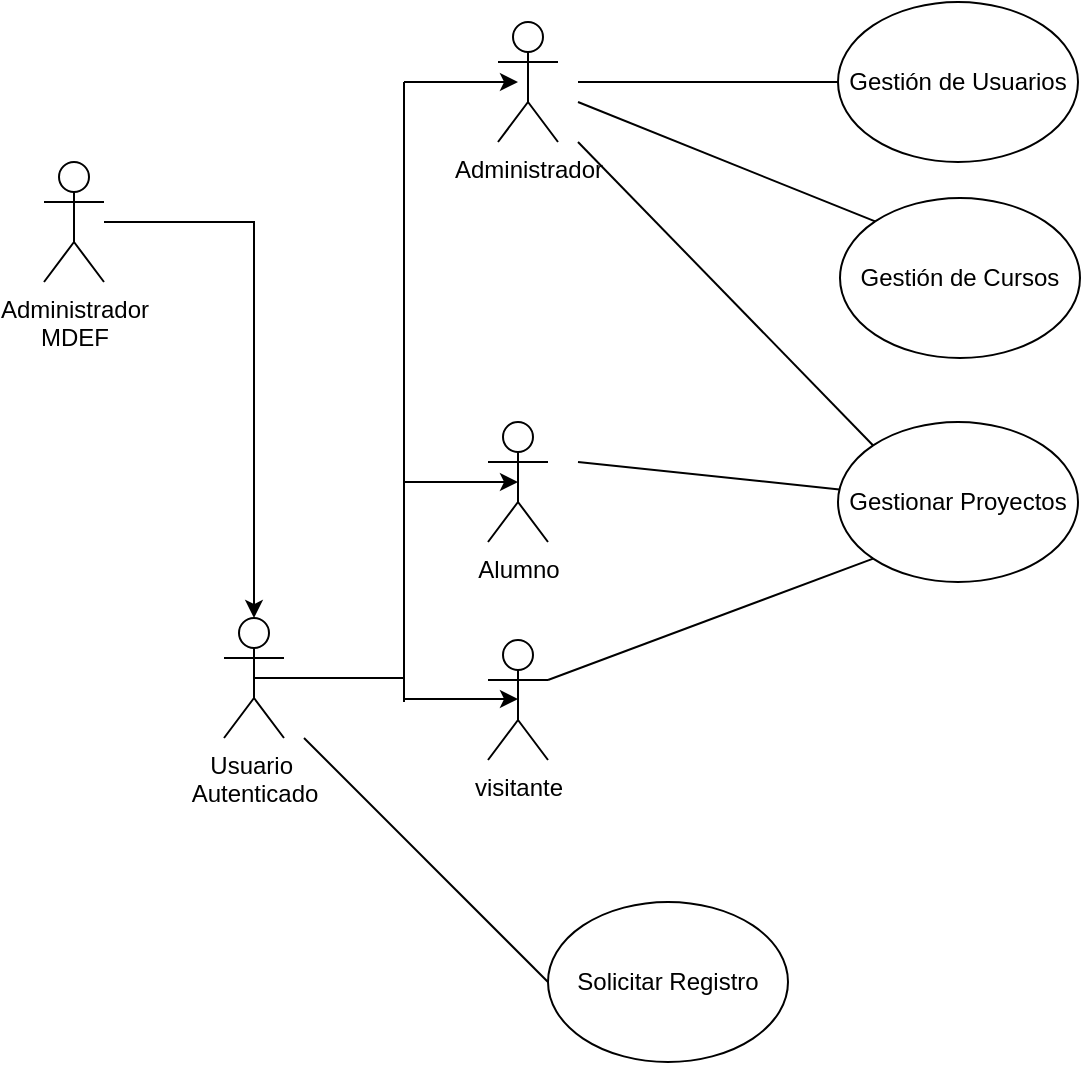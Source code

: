<mxfile version="10.6.7" type="device"><diagram id="VH7tw7eZM0U5R--cX4jj" name="Page-1"><mxGraphModel dx="871" dy="483" grid="1" gridSize="10" guides="1" tooltips="1" connect="1" arrows="1" fold="1" page="1" pageScale="1" pageWidth="1169" pageHeight="827" math="0" shadow="0"><root><mxCell id="0"/><mxCell id="1" parent="0"/><mxCell id="xeOvqod4qZh_nIDEEr03-1" value="Administrador" style="shape=umlActor;verticalLabelPosition=bottom;labelBackgroundColor=#ffffff;verticalAlign=top;html=1;outlineConnect=0;" parent="1" vertex="1"><mxGeometry x="277" y="150" width="30" height="60" as="geometry"/></mxCell><mxCell id="xeOvqod4qZh_nIDEEr03-2" value="Alumno" style="shape=umlActor;verticalLabelPosition=bottom;labelBackgroundColor=#ffffff;verticalAlign=top;html=1;outlineConnect=0;" parent="1" vertex="1"><mxGeometry x="272" y="350" width="30" height="60" as="geometry"/></mxCell><mxCell id="xeOvqod4qZh_nIDEEr03-3" value="visitante" style="shape=umlActor;verticalLabelPosition=bottom;labelBackgroundColor=#ffffff;verticalAlign=top;html=1;outlineConnect=0;" parent="1" vertex="1"><mxGeometry x="272" y="459" width="30" height="60" as="geometry"/></mxCell><mxCell id="xeOvqod4qZh_nIDEEr03-5" value="" style="endArrow=none;html=1;exitX=0;exitY=0;exitDx=0;exitDy=0;" parent="1" source="xeOvqod4qZh_nIDEEr03-11" edge="1"><mxGeometry width="50" height="50" relative="1" as="geometry"><mxPoint x="187" y="540" as="sourcePoint"/><mxPoint x="317" y="190" as="targetPoint"/></mxGeometry></mxCell><mxCell id="xeOvqod4qZh_nIDEEr03-7" value="Gestión de Usuarios" style="ellipse;whiteSpace=wrap;html=1;" parent="1" vertex="1"><mxGeometry x="447" y="140" width="120" height="80" as="geometry"/></mxCell><mxCell id="xeOvqod4qZh_nIDEEr03-10" value="" style="endArrow=none;html=1;entryX=0;entryY=0.5;entryDx=0;entryDy=0;" parent="1" target="xeOvqod4qZh_nIDEEr03-7" edge="1"><mxGeometry width="50" height="50" relative="1" as="geometry"><mxPoint x="317" y="180" as="sourcePoint"/><mxPoint x="397" y="140" as="targetPoint"/></mxGeometry></mxCell><mxCell id="xeOvqod4qZh_nIDEEr03-11" value="Gestión de Cursos" style="ellipse;whiteSpace=wrap;html=1;" parent="1" vertex="1"><mxGeometry x="448" y="238" width="120" height="80" as="geometry"/></mxCell><mxCell id="xeOvqod4qZh_nIDEEr03-13" value="Solicitar Registro" style="ellipse;whiteSpace=wrap;html=1;" parent="1" vertex="1"><mxGeometry x="302" y="590" width="120" height="80" as="geometry"/></mxCell><mxCell id="xeOvqod4qZh_nIDEEr03-14" value="Gestionar Proyectos" style="ellipse;whiteSpace=wrap;html=1;" parent="1" vertex="1"><mxGeometry x="447" y="350" width="120" height="80" as="geometry"/></mxCell><mxCell id="xeOvqod4qZh_nIDEEr03-20" value="" style="endArrow=none;html=1;" parent="1" target="xeOvqod4qZh_nIDEEr03-14" edge="1"><mxGeometry width="50" height="50" relative="1" as="geometry"><mxPoint x="317" y="370" as="sourcePoint"/><mxPoint x="447" y="500" as="targetPoint"/></mxGeometry></mxCell><mxCell id="xeOvqod4qZh_nIDEEr03-22" value="" style="endArrow=none;html=1;entryX=0;entryY=1;entryDx=0;entryDy=0;exitX=1;exitY=0.333;exitDx=0;exitDy=0;exitPerimeter=0;" parent="1" target="xeOvqod4qZh_nIDEEr03-14" edge="1" source="xeOvqod4qZh_nIDEEr03-3"><mxGeometry width="50" height="50" relative="1" as="geometry"><mxPoint x="317" y="510" as="sourcePoint"/><mxPoint x="465" y="433" as="targetPoint"/></mxGeometry></mxCell><mxCell id="xeOvqod4qZh_nIDEEr03-23" value="" style="endArrow=none;html=1;exitX=0;exitY=0;exitDx=0;exitDy=0;" parent="1" source="xeOvqod4qZh_nIDEEr03-14" edge="1"><mxGeometry width="50" height="50" relative="1" as="geometry"><mxPoint x="477" y="550" as="sourcePoint"/><mxPoint x="317" y="210" as="targetPoint"/></mxGeometry></mxCell><mxCell id="GMHNbt48StL3dZvAdn8l-2" value="" style="edgeStyle=orthogonalEdgeStyle;rounded=0;orthogonalLoop=1;jettySize=auto;html=1;" edge="1" parent="1" source="QgoQcXGqRUN8yDwn-3ZM-1" target="GMHNbt48StL3dZvAdn8l-1"><mxGeometry relative="1" as="geometry"/></mxCell><mxCell id="QgoQcXGqRUN8yDwn-3ZM-1" value="&lt;div&gt;Administrador &lt;br&gt;&lt;/div&gt;&lt;div&gt;MDEF&lt;/div&gt;" style="shape=umlActor;verticalLabelPosition=bottom;labelBackgroundColor=#ffffff;verticalAlign=top;html=1;outlineConnect=0;" parent="1" vertex="1"><mxGeometry x="50" y="220" width="30" height="60" as="geometry"/></mxCell><mxCell id="GMHNbt48StL3dZvAdn8l-1" value="&lt;div&gt;Usuario&amp;nbsp;&lt;/div&gt;&lt;div&gt;Autenticado&lt;/div&gt;" style="shape=umlActor;verticalLabelPosition=bottom;labelBackgroundColor=#ffffff;verticalAlign=top;html=1;outlineConnect=0;" vertex="1" parent="1"><mxGeometry x="140" y="448" width="30" height="60" as="geometry"/></mxCell><mxCell id="GMHNbt48StL3dZvAdn8l-5" value="" style="endArrow=none;html=1;exitX=0;exitY=0.5;exitDx=0;exitDy=0;" edge="1" parent="1" source="xeOvqod4qZh_nIDEEr03-13"><mxGeometry width="50" height="50" relative="1" as="geometry"><mxPoint x="229" y="508" as="sourcePoint"/><mxPoint x="180" y="508" as="targetPoint"/></mxGeometry></mxCell><mxCell id="GMHNbt48StL3dZvAdn8l-6" value="" style="endArrow=none;html=1;" edge="1" parent="1"><mxGeometry width="50" height="50" relative="1" as="geometry"><mxPoint x="230" y="490" as="sourcePoint"/><mxPoint x="230" y="180" as="targetPoint"/></mxGeometry></mxCell><mxCell id="GMHNbt48StL3dZvAdn8l-8" value="" style="endArrow=none;html=1;entryX=0.5;entryY=0.5;entryDx=0;entryDy=0;entryPerimeter=0;" edge="1" parent="1" target="GMHNbt48StL3dZvAdn8l-1"><mxGeometry width="50" height="50" relative="1" as="geometry"><mxPoint x="230" y="478" as="sourcePoint"/><mxPoint x="80" y="690" as="targetPoint"/></mxGeometry></mxCell><mxCell id="GMHNbt48StL3dZvAdn8l-9" value="" style="endArrow=classic;html=1;entryX=0.5;entryY=0.5;entryDx=0;entryDy=0;entryPerimeter=0;" edge="1" parent="1" target="xeOvqod4qZh_nIDEEr03-2"><mxGeometry width="50" height="50" relative="1" as="geometry"><mxPoint x="230" y="380" as="sourcePoint"/><mxPoint x="80" y="690" as="targetPoint"/></mxGeometry></mxCell><mxCell id="GMHNbt48StL3dZvAdn8l-10" value="" style="endArrow=classic;html=1;entryX=0.5;entryY=0.5;entryDx=0;entryDy=0;entryPerimeter=0;" edge="1" parent="1"><mxGeometry width="50" height="50" relative="1" as="geometry"><mxPoint x="230" y="488.5" as="sourcePoint"/><mxPoint x="287" y="488.5" as="targetPoint"/></mxGeometry></mxCell><mxCell id="GMHNbt48StL3dZvAdn8l-11" value="" style="endArrow=classic;html=1;entryX=0.5;entryY=0.5;entryDx=0;entryDy=0;entryPerimeter=0;" edge="1" parent="1"><mxGeometry width="50" height="50" relative="1" as="geometry"><mxPoint x="230" y="180" as="sourcePoint"/><mxPoint x="287" y="180" as="targetPoint"/></mxGeometry></mxCell></root></mxGraphModel></diagram></mxfile>